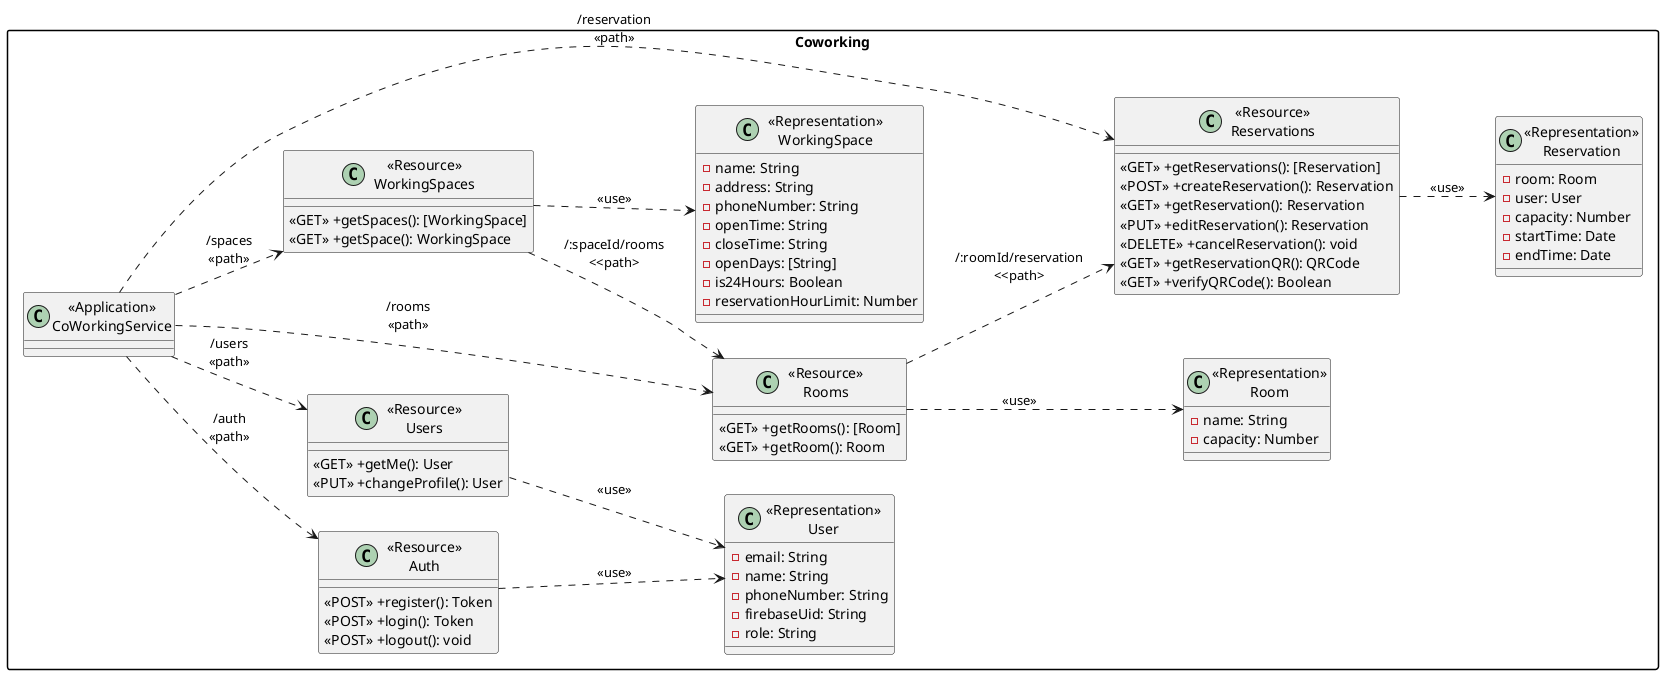 @startuml
left to right direction
skinparam packageStyle rectangle

package "Coworking" {

    class "<<Application>>\nCoWorkingService" as CoWorkingService {}

    class "<<Resource>>\nAuth" as ResourceAuth {
        <<POST>> +register(): Token
        <<POST>> +login(): Token
        <<POST>> +logout(): void
    }

    class "<<Resource>>\nUsers" as ResourceUser {
        <<GET>> +getMe(): User
        <<PUT>> +changeProfile(): User
    }

    class "<<Resource>>\nWorkingSpaces" as ResourceSpace {
        <<GET>> +getSpaces(): [WorkingSpace]
        <<GET>> +getSpace(): WorkingSpace
    }

    class "<<Resource>>\nRooms" as ResourceRoom {
        <<GET>> +getRooms(): [Room]
        <<GET>> +getRoom(): Room
    }

    class "<<Resource>>\nReservations" as ResourceReservation {
        <<GET>> +getReservations(): [Reservation]
        <<POST>> +createReservation(): Reservation
        <<GET>> +getReservation(): Reservation
        <<PUT>> +editReservation(): Reservation
        <<DELETE>> +cancelReservation(): void
        <<GET>> +getReservationQR(): QRCode
        <<GET>> +verifyQRCode(): Boolean
    }

    class "<<Representation>>\nUser" as RepresentationUser {
        -email: String
        -name: String
        -phoneNumber: String
        -firebaseUid: String
        -role: String
    }

    class "<<Representation>>\nWorkingSpace" as RepresentationSpace {
        -name: String
        -address: String
        -phoneNumber: String
        -openTime: String
        -closeTime: String
        -openDays: [String]
        -is24Hours: Boolean
        -reservationHourLimit: Number
    }

    class "<<Representation>>\nRoom" as RepresentationRoom {
        -name: String
        -capacity: Number
    }

    class "<<Representation>>\nReservation" as RepresentationReservation {
        -room: Room
        -user: User
        -capacity: Number
        -startTime: Date
        -endTime: Date
    }

    ' Application Entry Point
   CoWorkingService ..> ResourceAuth : "/auth\n<<path>>"
    CoWorkingService ..> ResourceUser : "/users\n<<path>>"
    CoWorkingService ..> ResourceSpace : "/spaces\n<<path>>"
    CoWorkingService ..> ResourceRoom : "/rooms\n<<path>>"
    CoWorkingService ..> ResourceReservation : "/reservation\n<<path>>"

    ' Resource -> Representation
    ResourceUser ..> RepresentationUser : "<<use>>"
    ResourceAuth ..> RepresentationUser : "<<use>>"
    ResourceSpace ..> RepresentationSpace : "<<use>>"
    ResourceRoom ..> RepresentationRoom : "<<use>>"
    ResourceReservation ..> RepresentationReservation : "<<use>>"

    ' Sub-resources
    ResourceSpace ..> ResourceRoom : "/:spaceId/rooms\n<<path>"
    ResourceRoom ..> ResourceReservation : "/:roomId/reservation\n<<path>"
}
@enduml
